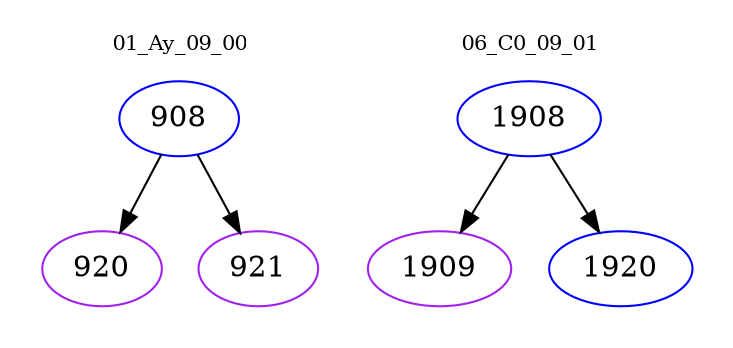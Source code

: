 digraph{
subgraph cluster_0 {
color = white
label = "01_Ay_09_00";
fontsize=10;
T0_908 [label="908", color="blue"]
T0_908 -> T0_920 [color="black"]
T0_920 [label="920", color="purple"]
T0_908 -> T0_921 [color="black"]
T0_921 [label="921", color="purple"]
}
subgraph cluster_1 {
color = white
label = "06_C0_09_01";
fontsize=10;
T1_1908 [label="1908", color="blue"]
T1_1908 -> T1_1909 [color="black"]
T1_1909 [label="1909", color="purple"]
T1_1908 -> T1_1920 [color="black"]
T1_1920 [label="1920", color="blue"]
}
}
